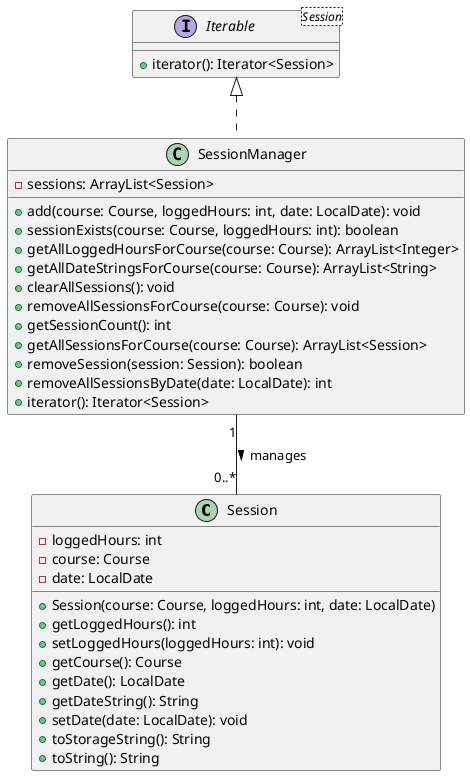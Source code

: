 @startuml
class Session {
    - loggedHours: int
    - course: Course
    - date: LocalDate

    + Session(course: Course, loggedHours: int, date: LocalDate)
    + getLoggedHours(): int
    + setLoggedHours(loggedHours: int): void
    + getCourse(): Course
    + getDate(): LocalDate
    + getDateString(): String
    + setDate(date: LocalDate): void
    + toStorageString(): String
    + toString(): String
}

class SessionManager implements Iterable<Session> {
    - sessions: ArrayList<Session>

    + add(course: Course, loggedHours: int, date: LocalDate): void
    + sessionExists(course: Course, loggedHours: int): boolean
    + getAllLoggedHoursForCourse(course: Course): ArrayList<Integer>
    + getAllDateStringsForCourse(course: Course): ArrayList<String>
    + clearAllSessions(): void
    + removeAllSessionsForCourse(course: Course): void
    + getSessionCount(): int
    + getAllSessionsForCourse(course: Course): ArrayList<Session>
    + removeSession(session: Session): boolean
    + removeAllSessionsByDate(date: LocalDate): int
    + iterator(): Iterator<Session>
}

interface Iterable<Session> {
    + iterator(): Iterator<Session>
}

SessionManager "1" -- "0..*" Session: manages >
@enduml
